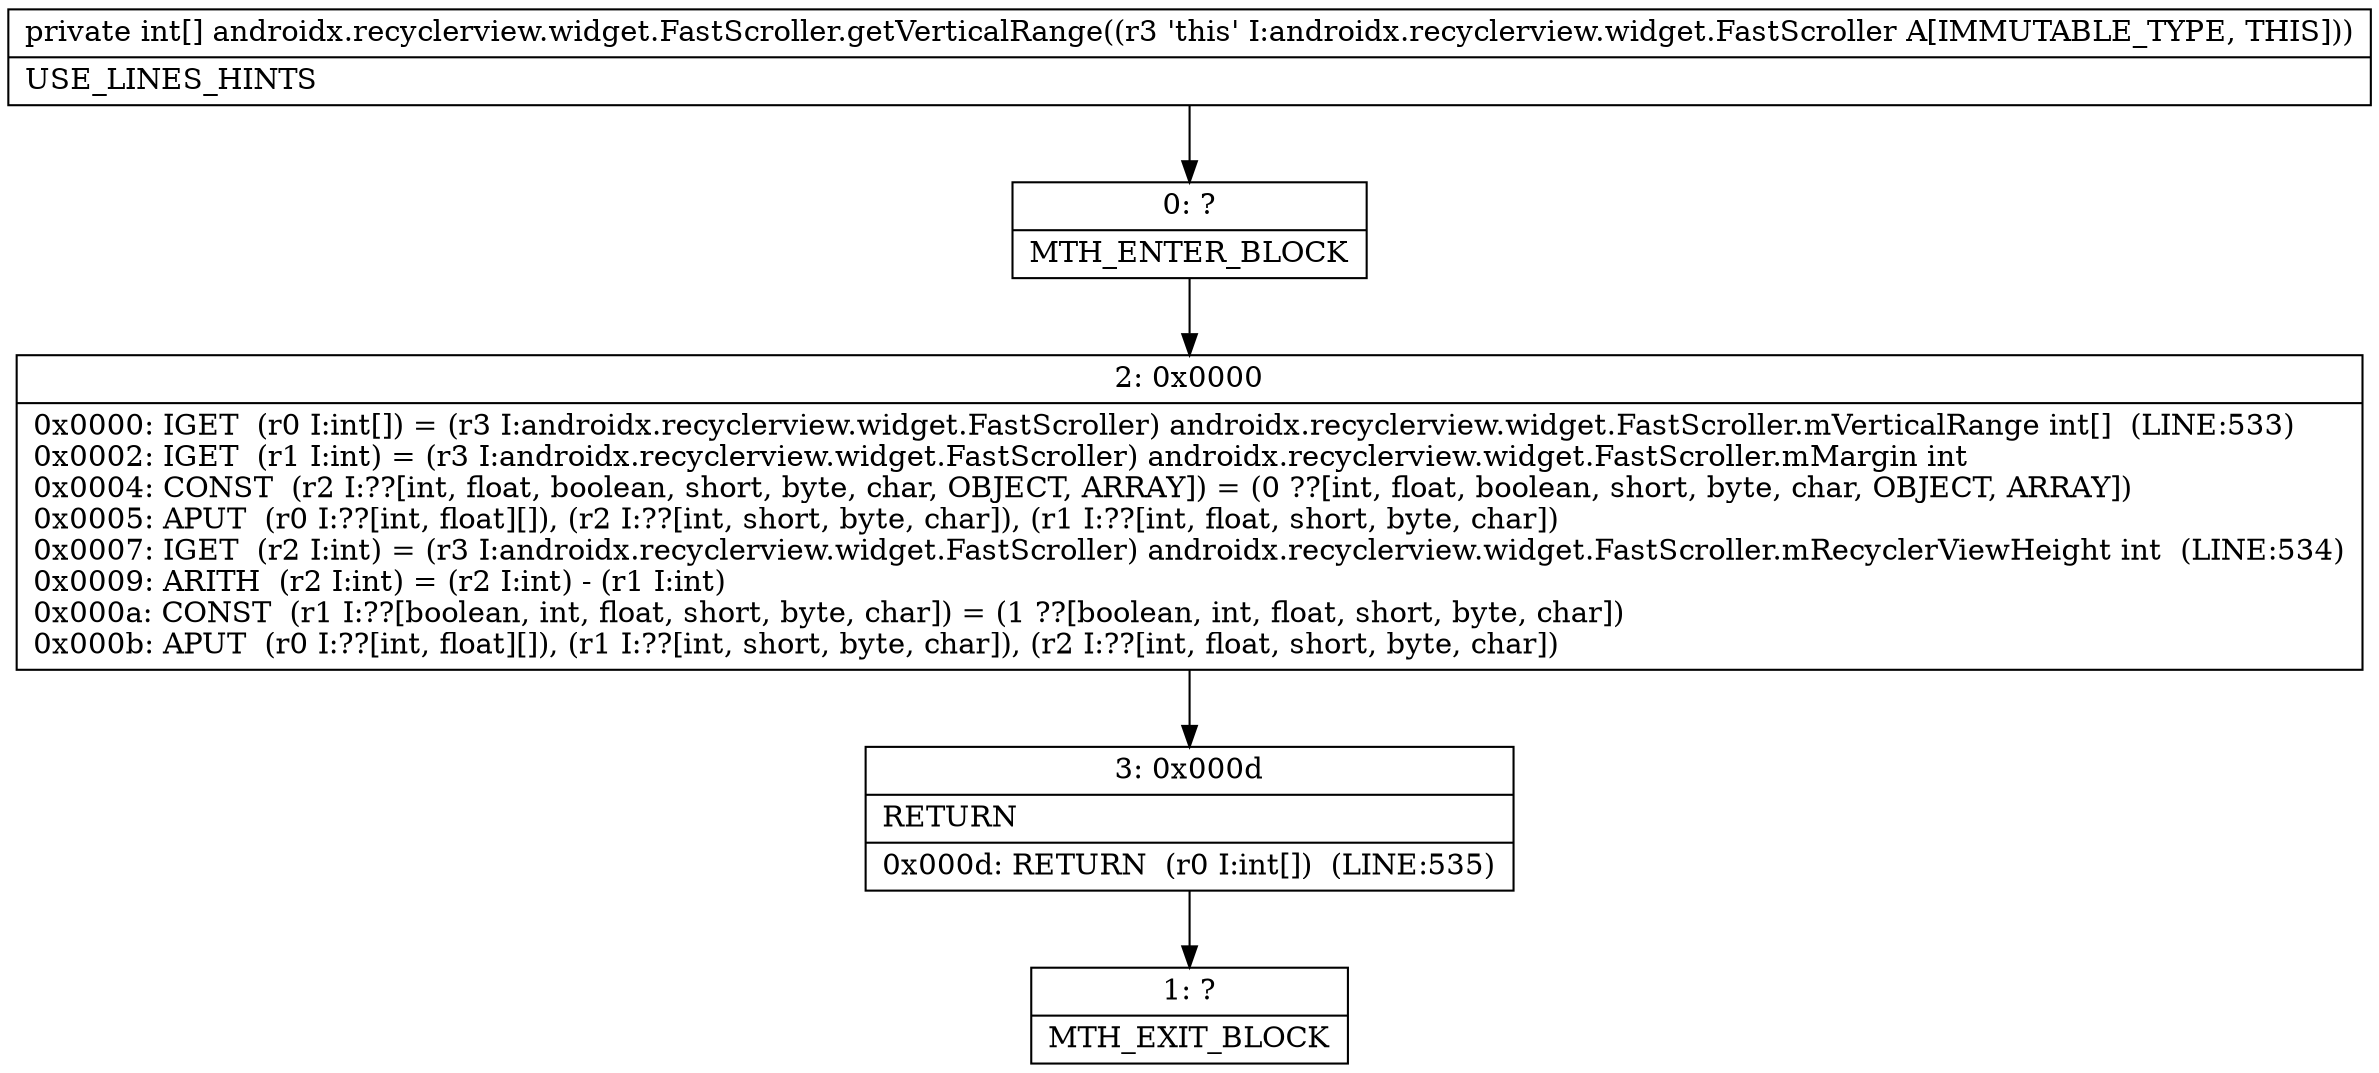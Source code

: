 digraph "CFG forandroidx.recyclerview.widget.FastScroller.getVerticalRange()[I" {
Node_0 [shape=record,label="{0\:\ ?|MTH_ENTER_BLOCK\l}"];
Node_2 [shape=record,label="{2\:\ 0x0000|0x0000: IGET  (r0 I:int[]) = (r3 I:androidx.recyclerview.widget.FastScroller) androidx.recyclerview.widget.FastScroller.mVerticalRange int[]  (LINE:533)\l0x0002: IGET  (r1 I:int) = (r3 I:androidx.recyclerview.widget.FastScroller) androidx.recyclerview.widget.FastScroller.mMargin int \l0x0004: CONST  (r2 I:??[int, float, boolean, short, byte, char, OBJECT, ARRAY]) = (0 ??[int, float, boolean, short, byte, char, OBJECT, ARRAY]) \l0x0005: APUT  (r0 I:??[int, float][]), (r2 I:??[int, short, byte, char]), (r1 I:??[int, float, short, byte, char]) \l0x0007: IGET  (r2 I:int) = (r3 I:androidx.recyclerview.widget.FastScroller) androidx.recyclerview.widget.FastScroller.mRecyclerViewHeight int  (LINE:534)\l0x0009: ARITH  (r2 I:int) = (r2 I:int) \- (r1 I:int) \l0x000a: CONST  (r1 I:??[boolean, int, float, short, byte, char]) = (1 ??[boolean, int, float, short, byte, char]) \l0x000b: APUT  (r0 I:??[int, float][]), (r1 I:??[int, short, byte, char]), (r2 I:??[int, float, short, byte, char]) \l}"];
Node_3 [shape=record,label="{3\:\ 0x000d|RETURN\l|0x000d: RETURN  (r0 I:int[])  (LINE:535)\l}"];
Node_1 [shape=record,label="{1\:\ ?|MTH_EXIT_BLOCK\l}"];
MethodNode[shape=record,label="{private int[] androidx.recyclerview.widget.FastScroller.getVerticalRange((r3 'this' I:androidx.recyclerview.widget.FastScroller A[IMMUTABLE_TYPE, THIS]))  | USE_LINES_HINTS\l}"];
MethodNode -> Node_0;Node_0 -> Node_2;
Node_2 -> Node_3;
Node_3 -> Node_1;
}


